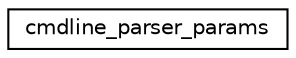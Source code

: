 digraph "Graphical Class Hierarchy"
{
  edge [fontname="Helvetica",fontsize="10",labelfontname="Helvetica",labelfontsize="10"];
  node [fontname="Helvetica",fontsize="10",shape=record];
  rankdir="LR";
  Node0 [label="cmdline_parser_params",height=0.2,width=0.4,color="black", fillcolor="white", style="filled",URL="$structcmdline__parser__params.html",tooltip="The additional parameters to pass to parser functions. "];
}
